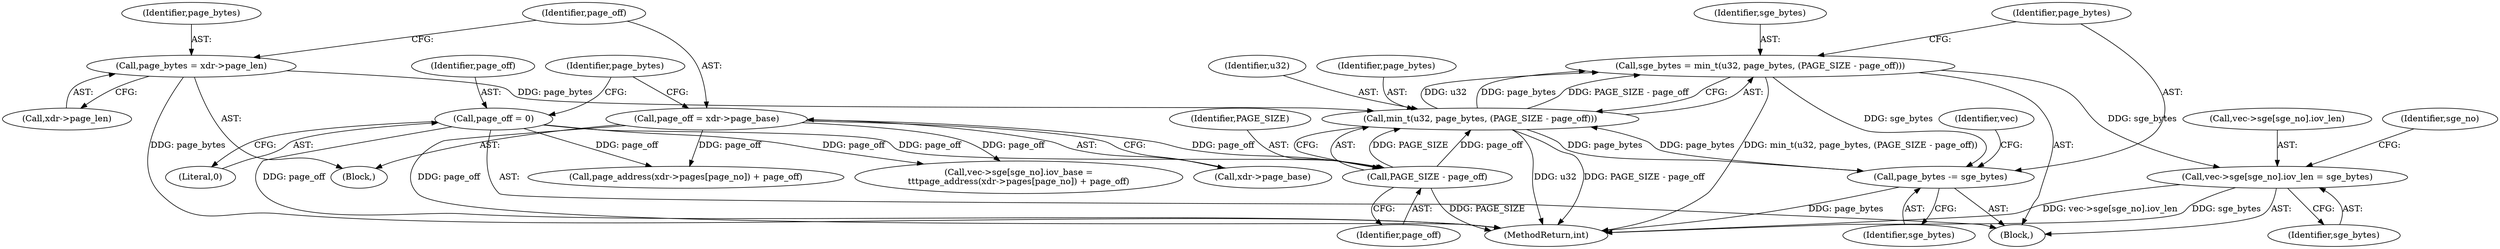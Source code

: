 digraph "1_linux_c70422f760c120480fee4de6c38804c72aa26bc1_38@array" {
"1000225" [label="(Call,vec->sge[sge_no].iov_len = sge_bytes)"];
"1000214" [label="(Call,sge_bytes = min_t(u32, page_bytes, (PAGE_SIZE - page_off)))"];
"1000216" [label="(Call,min_t(u32, page_bytes, (PAGE_SIZE - page_off)))"];
"1000185" [label="(Call,page_bytes = xdr->page_len)"];
"1000222" [label="(Call,page_bytes -= sge_bytes)"];
"1000219" [label="(Call,PAGE_SIZE - page_off)"];
"1000238" [label="(Call,page_off = 0)"];
"1000190" [label="(Call,page_off = xdr->page_base)"];
"1000220" [label="(Identifier,PAGE_SIZE)"];
"1000190" [label="(Call,page_off = xdr->page_base)"];
"1000217" [label="(Identifier,u32)"];
"1000185" [label="(Call,page_bytes = xdr->page_len)"];
"1000110" [label="(Block,)"];
"1000229" [label="(Identifier,vec)"];
"1000196" [label="(Identifier,page_bytes)"];
"1000216" [label="(Call,min_t(u32, page_bytes, (PAGE_SIZE - page_off)))"];
"1000224" [label="(Identifier,sge_bytes)"];
"1000226" [label="(Call,vec->sge[sge_no].iov_len)"];
"1000218" [label="(Identifier,page_bytes)"];
"1000233" [label="(Identifier,sge_bytes)"];
"1000206" [label="(Call,page_address(xdr->pages[page_no]) + page_off)"];
"1000225" [label="(Call,vec->sge[sge_no].iov_len = sge_bytes)"];
"1000192" [label="(Call,xdr->page_base)"];
"1000239" [label="(Identifier,page_off)"];
"1000187" [label="(Call,xdr->page_len)"];
"1000235" [label="(Identifier,sge_no)"];
"1000219" [label="(Call,PAGE_SIZE - page_off)"];
"1000240" [label="(Literal,0)"];
"1000186" [label="(Identifier,page_bytes)"];
"1000238" [label="(Call,page_off = 0)"];
"1000222" [label="(Call,page_bytes -= sge_bytes)"];
"1000221" [label="(Identifier,page_off)"];
"1000215" [label="(Identifier,sge_bytes)"];
"1000198" [label="(Call,vec->sge[sge_no].iov_base =\n\t\t\tpage_address(xdr->pages[page_no]) + page_off)"];
"1000343" [label="(MethodReturn,int)"];
"1000191" [label="(Identifier,page_off)"];
"1000223" [label="(Identifier,page_bytes)"];
"1000214" [label="(Call,sge_bytes = min_t(u32, page_bytes, (PAGE_SIZE - page_off)))"];
"1000197" [label="(Block,)"];
"1000225" -> "1000197"  [label="AST: "];
"1000225" -> "1000233"  [label="CFG: "];
"1000226" -> "1000225"  [label="AST: "];
"1000233" -> "1000225"  [label="AST: "];
"1000235" -> "1000225"  [label="CFG: "];
"1000225" -> "1000343"  [label="DDG: sge_bytes"];
"1000225" -> "1000343"  [label="DDG: vec->sge[sge_no].iov_len"];
"1000214" -> "1000225"  [label="DDG: sge_bytes"];
"1000214" -> "1000197"  [label="AST: "];
"1000214" -> "1000216"  [label="CFG: "];
"1000215" -> "1000214"  [label="AST: "];
"1000216" -> "1000214"  [label="AST: "];
"1000223" -> "1000214"  [label="CFG: "];
"1000214" -> "1000343"  [label="DDG: min_t(u32, page_bytes, (PAGE_SIZE - page_off))"];
"1000216" -> "1000214"  [label="DDG: u32"];
"1000216" -> "1000214"  [label="DDG: page_bytes"];
"1000216" -> "1000214"  [label="DDG: PAGE_SIZE - page_off"];
"1000214" -> "1000222"  [label="DDG: sge_bytes"];
"1000216" -> "1000219"  [label="CFG: "];
"1000217" -> "1000216"  [label="AST: "];
"1000218" -> "1000216"  [label="AST: "];
"1000219" -> "1000216"  [label="AST: "];
"1000216" -> "1000343"  [label="DDG: PAGE_SIZE - page_off"];
"1000216" -> "1000343"  [label="DDG: u32"];
"1000185" -> "1000216"  [label="DDG: page_bytes"];
"1000222" -> "1000216"  [label="DDG: page_bytes"];
"1000219" -> "1000216"  [label="DDG: PAGE_SIZE"];
"1000219" -> "1000216"  [label="DDG: page_off"];
"1000216" -> "1000222"  [label="DDG: page_bytes"];
"1000185" -> "1000110"  [label="AST: "];
"1000185" -> "1000187"  [label="CFG: "];
"1000186" -> "1000185"  [label="AST: "];
"1000187" -> "1000185"  [label="AST: "];
"1000191" -> "1000185"  [label="CFG: "];
"1000185" -> "1000343"  [label="DDG: page_bytes"];
"1000222" -> "1000197"  [label="AST: "];
"1000222" -> "1000224"  [label="CFG: "];
"1000223" -> "1000222"  [label="AST: "];
"1000224" -> "1000222"  [label="AST: "];
"1000229" -> "1000222"  [label="CFG: "];
"1000222" -> "1000343"  [label="DDG: page_bytes"];
"1000219" -> "1000221"  [label="CFG: "];
"1000220" -> "1000219"  [label="AST: "];
"1000221" -> "1000219"  [label="AST: "];
"1000219" -> "1000343"  [label="DDG: PAGE_SIZE"];
"1000238" -> "1000219"  [label="DDG: page_off"];
"1000190" -> "1000219"  [label="DDG: page_off"];
"1000238" -> "1000197"  [label="AST: "];
"1000238" -> "1000240"  [label="CFG: "];
"1000239" -> "1000238"  [label="AST: "];
"1000240" -> "1000238"  [label="AST: "];
"1000196" -> "1000238"  [label="CFG: "];
"1000238" -> "1000343"  [label="DDG: page_off"];
"1000238" -> "1000198"  [label="DDG: page_off"];
"1000238" -> "1000206"  [label="DDG: page_off"];
"1000190" -> "1000110"  [label="AST: "];
"1000190" -> "1000192"  [label="CFG: "];
"1000191" -> "1000190"  [label="AST: "];
"1000192" -> "1000190"  [label="AST: "];
"1000196" -> "1000190"  [label="CFG: "];
"1000190" -> "1000343"  [label="DDG: page_off"];
"1000190" -> "1000198"  [label="DDG: page_off"];
"1000190" -> "1000206"  [label="DDG: page_off"];
}
